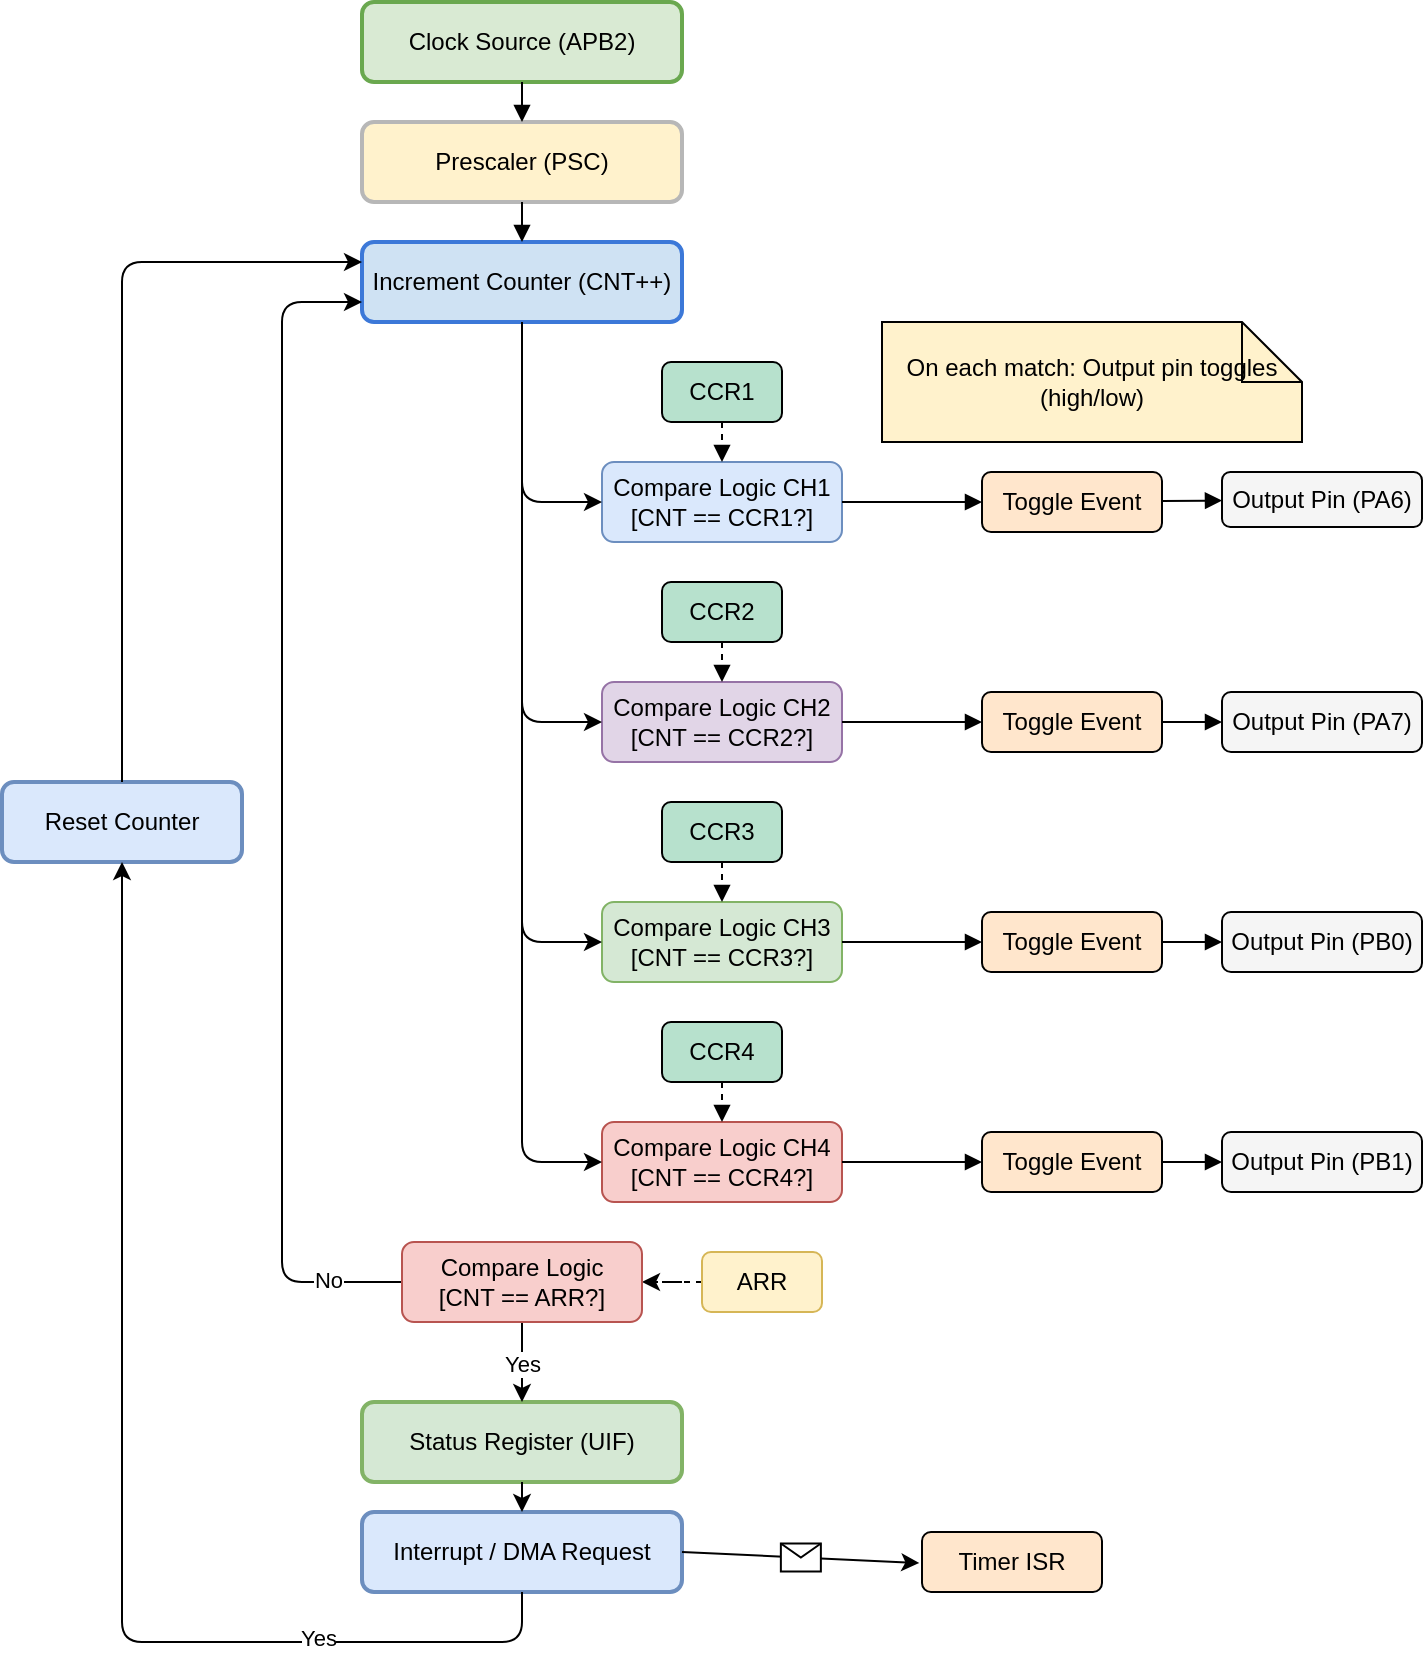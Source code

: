 <mxfile version="27.0.4">
  <diagram name="STM32 Timer Initialization and Operation" id="rlaitNVp0zsJaHUtTAnX">
    <mxGraphModel dx="450" dy="1407" grid="1" gridSize="10" guides="1" tooltips="1" connect="1" arrows="1" fold="1" page="1" pageScale="1" pageWidth="850" pageHeight="1100" math="0" shadow="0">
      <root>
        <mxCell id="0" />
        <mxCell id="1" parent="0" />
        <mxCell id="G18rk7Luz_pyVMsb6K_6-28" value="Clock Source (APB2)" style="rounded=1;whiteSpace=wrap;html=1;fillColor=#d9ead3;strokeColor=#6aa84f;strokeWidth=2;" vertex="1" parent="1">
          <mxGeometry x="280" y="-60" width="160" height="40" as="geometry" />
        </mxCell>
        <mxCell id="G18rk7Luz_pyVMsb6K_6-29" value="Prescaler (PSC)" style="rounded=1;whiteSpace=wrap;html=1;fillColor=#fff2cc;strokeColor=#b7b7b7;strokeWidth=2;" vertex="1" parent="1">
          <mxGeometry x="280" width="160" height="40" as="geometry" />
        </mxCell>
        <mxCell id="G18rk7Luz_pyVMsb6K_6-31" value="Increment Counter (CNT++)" style="rounded=1;whiteSpace=wrap;html=1;fillColor=#cfe2f3;strokeColor=#3c78d8;strokeWidth=2;" vertex="1" parent="1">
          <mxGeometry x="280" y="60" width="160" height="40" as="geometry" />
        </mxCell>
        <mxCell id="G18rk7Luz_pyVMsb6K_6-34" value="Status Register (UIF)" style="rounded=1;whiteSpace=wrap;html=1;fillColor=#d5e8d4;strokeColor=#82b366;strokeWidth=2;" vertex="1" parent="1">
          <mxGeometry x="280" y="640" width="160" height="40" as="geometry" />
        </mxCell>
        <mxCell id="G18rk7Luz_pyVMsb6K_6-35" value="Interrupt / DMA Request" style="rounded=1;whiteSpace=wrap;html=1;fillColor=#dae8fc;strokeColor=#6c8ebf;strokeWidth=2;" vertex="1" parent="1">
          <mxGeometry x="280" y="695" width="160" height="40" as="geometry" />
        </mxCell>
        <mxCell id="G18rk7Luz_pyVMsb6K_6-36" style="endArrow=block;endFill=1;strokeColor=light-dark(#000000, #4a7f33);strokeWidth=1;" edge="1" parent="1" source="G18rk7Luz_pyVMsb6K_6-28" target="G18rk7Luz_pyVMsb6K_6-29">
          <mxGeometry relative="1" as="geometry" />
        </mxCell>
        <mxCell id="G18rk7Luz_pyVMsb6K_6-37" style="endArrow=block;endFill=1;strokeColor=light-dark(#000000, #505050);strokeWidth=1;" edge="1" parent="1" source="G18rk7Luz_pyVMsb6K_6-29" target="G18rk7Luz_pyVMsb6K_6-31">
          <mxGeometry relative="1" as="geometry" />
        </mxCell>
        <mxCell id="G18rk7Luz_pyVMsb6K_6-46" value="" style="endArrow=classic;html=1;rounded=0;entryX=0.5;entryY=0;entryDx=0;entryDy=0;exitX=0.5;exitY=1;exitDx=0;exitDy=0;" edge="1" parent="1" source="G18rk7Luz_pyVMsb6K_6-34" target="G18rk7Luz_pyVMsb6K_6-35">
          <mxGeometry width="50" height="50" relative="1" as="geometry">
            <mxPoint x="420" y="700" as="sourcePoint" />
            <mxPoint x="470" y="650" as="targetPoint" />
          </mxGeometry>
        </mxCell>
        <mxCell id="G18rk7Luz_pyVMsb6K_6-47" value="Reset Counter" style="rounded=1;whiteSpace=wrap;html=1;fillColor=#dae8fc;strokeColor=#6c8ebf;strokeWidth=2;" vertex="1" parent="1">
          <mxGeometry x="100" y="330" width="120" height="40" as="geometry" />
        </mxCell>
        <mxCell id="G18rk7Luz_pyVMsb6K_6-50" value="" style="endArrow=classic;html=1;rounded=0;exitX=1;exitY=0.5;exitDx=0;exitDy=0;entryX=-0.015;entryY=0.517;entryDx=0;entryDy=0;entryPerimeter=0;" edge="1" parent="1" source="G18rk7Luz_pyVMsb6K_6-35" target="G18rk7Luz_pyVMsb6K_6-117">
          <mxGeometry relative="1" as="geometry">
            <mxPoint x="460" y="699.66" as="sourcePoint" />
            <mxPoint x="560" y="720" as="targetPoint" />
          </mxGeometry>
        </mxCell>
        <mxCell id="G18rk7Luz_pyVMsb6K_6-51" value="" style="shape=message;html=1;outlineConnect=0;" vertex="1" parent="G18rk7Luz_pyVMsb6K_6-50">
          <mxGeometry width="20" height="14" relative="1" as="geometry">
            <mxPoint x="-10" y="-7" as="offset" />
          </mxGeometry>
        </mxCell>
        <mxCell id="G18rk7Luz_pyVMsb6K_6-66" value="Compare Logic CH1&#xa;[CNT == CCR1?]" style="rounded=1;whiteSpace=wrap;html=1;fillColor=#dae8fc;strokeColor=#6c8ebf;" vertex="1" parent="1">
          <mxGeometry x="400" y="170" width="120" height="40" as="geometry" />
        </mxCell>
        <mxCell id="G18rk7Luz_pyVMsb6K_6-67" value="Compare Logic CH2&#xa;[CNT == CCR2?]" style="rounded=1;whiteSpace=wrap;html=1;fillColor=#e1d5e7;strokeColor=#9673a6;" vertex="1" parent="1">
          <mxGeometry x="400" y="280" width="120" height="40" as="geometry" />
        </mxCell>
        <mxCell id="G18rk7Luz_pyVMsb6K_6-68" value="Compare Logic CH3&#xa;[CNT == CCR3?]" style="rounded=1;whiteSpace=wrap;html=1;fillColor=#d5e8d4;strokeColor=#82b366;" vertex="1" parent="1">
          <mxGeometry x="400" y="390" width="120" height="40" as="geometry" />
        </mxCell>
        <mxCell id="G18rk7Luz_pyVMsb6K_6-69" value="Compare Logic CH4&#xa;[CNT == CCR4?]" style="rounded=1;whiteSpace=wrap;html=1;fillColor=#f8cecc;strokeColor=#b85450;" vertex="1" parent="1">
          <mxGeometry x="400" y="500" width="120" height="40" as="geometry" />
        </mxCell>
        <mxCell id="G18rk7Luz_pyVMsb6K_6-70" value="CCR1" style="rounded=1;whiteSpace=wrap;html=1;fillColor=#b7e1cd;" vertex="1" parent="1">
          <mxGeometry x="430" y="120" width="60" height="30" as="geometry" />
        </mxCell>
        <mxCell id="G18rk7Luz_pyVMsb6K_6-71" value="CCR2" style="rounded=1;whiteSpace=wrap;html=1;fillColor=#b7e1cd;" vertex="1" parent="1">
          <mxGeometry x="430" y="230" width="60" height="30" as="geometry" />
        </mxCell>
        <mxCell id="G18rk7Luz_pyVMsb6K_6-72" value="CCR3" style="rounded=1;whiteSpace=wrap;html=1;fillColor=#b7e1cd;" vertex="1" parent="1">
          <mxGeometry x="430" y="340" width="60" height="30" as="geometry" />
        </mxCell>
        <mxCell id="G18rk7Luz_pyVMsb6K_6-73" value="CCR4" style="rounded=1;whiteSpace=wrap;html=1;fillColor=#b7e1cd;" vertex="1" parent="1">
          <mxGeometry x="430" y="450" width="60" height="30" as="geometry" />
        </mxCell>
        <mxCell id="G18rk7Luz_pyVMsb6K_6-74" value="Toggle Event" style="rounded=1;whiteSpace=wrap;html=1;fillColor=#ffe6cc;" vertex="1" parent="1">
          <mxGeometry x="590" y="175" width="90" height="30" as="geometry" />
        </mxCell>
        <mxCell id="G18rk7Luz_pyVMsb6K_6-75" value="Toggle Event" style="rounded=1;whiteSpace=wrap;html=1;fillColor=#ffe6cc;" vertex="1" parent="1">
          <mxGeometry x="590" y="285" width="90" height="30" as="geometry" />
        </mxCell>
        <mxCell id="G18rk7Luz_pyVMsb6K_6-76" value="Toggle Event" style="rounded=1;whiteSpace=wrap;html=1;fillColor=#ffe6cc;" vertex="1" parent="1">
          <mxGeometry x="590" y="395" width="90" height="30" as="geometry" />
        </mxCell>
        <mxCell id="G18rk7Luz_pyVMsb6K_6-77" value="Toggle Event" style="rounded=1;whiteSpace=wrap;html=1;fillColor=#ffe6cc;" vertex="1" parent="1">
          <mxGeometry x="590" y="505" width="90" height="30" as="geometry" />
        </mxCell>
        <mxCell id="G18rk7Luz_pyVMsb6K_6-78" value="Output Pin (PA6)" style="rounded=1;whiteSpace=wrap;html=1;fillColor=#f5f5f5;" vertex="1" parent="1">
          <mxGeometry x="710" y="175" width="100" height="27.5" as="geometry" />
        </mxCell>
        <mxCell id="G18rk7Luz_pyVMsb6K_6-79" value="Output Pin (PA7)" style="rounded=1;whiteSpace=wrap;html=1;fillColor=#f5f5f5;" vertex="1" parent="1">
          <mxGeometry x="710" y="285" width="100" height="30" as="geometry" />
        </mxCell>
        <mxCell id="G18rk7Luz_pyVMsb6K_6-80" value="Output Pin (PB0)" style="rounded=1;whiteSpace=wrap;html=1;fillColor=#f5f5f5;" vertex="1" parent="1">
          <mxGeometry x="710" y="395" width="100" height="30" as="geometry" />
        </mxCell>
        <mxCell id="G18rk7Luz_pyVMsb6K_6-81" value="Output Pin (PB1)" style="rounded=1;whiteSpace=wrap;html=1;fillColor=#f5f5f5;" vertex="1" parent="1">
          <mxGeometry x="710" y="505" width="100" height="30" as="geometry" />
        </mxCell>
        <mxCell id="G18rk7Luz_pyVMsb6K_6-86" style="endArrow=block;endFill=1;dashed=1;" edge="1" parent="1" source="G18rk7Luz_pyVMsb6K_6-70" target="G18rk7Luz_pyVMsb6K_6-66">
          <mxGeometry relative="1" as="geometry" />
        </mxCell>
        <mxCell id="G18rk7Luz_pyVMsb6K_6-87" style="endArrow=block;endFill=1;dashed=1;" edge="1" parent="1" source="G18rk7Luz_pyVMsb6K_6-71" target="G18rk7Luz_pyVMsb6K_6-67">
          <mxGeometry relative="1" as="geometry" />
        </mxCell>
        <mxCell id="G18rk7Luz_pyVMsb6K_6-88" style="endArrow=block;endFill=1;dashed=1;" edge="1" parent="1" source="G18rk7Luz_pyVMsb6K_6-72" target="G18rk7Luz_pyVMsb6K_6-68">
          <mxGeometry relative="1" as="geometry" />
        </mxCell>
        <mxCell id="G18rk7Luz_pyVMsb6K_6-89" style="endArrow=block;endFill=1;dashed=1;" edge="1" parent="1" source="G18rk7Luz_pyVMsb6K_6-73" target="G18rk7Luz_pyVMsb6K_6-69">
          <mxGeometry relative="1" as="geometry" />
        </mxCell>
        <mxCell id="G18rk7Luz_pyVMsb6K_6-90" style="endArrow=block;endFill=1;entryX=0;entryY=0.5;entryDx=0;entryDy=0;" edge="1" parent="1" source="G18rk7Luz_pyVMsb6K_6-66" target="G18rk7Luz_pyVMsb6K_6-74">
          <mxGeometry relative="1" as="geometry">
            <mxPoint x="680" y="190" as="targetPoint" />
          </mxGeometry>
        </mxCell>
        <mxCell id="G18rk7Luz_pyVMsb6K_6-91" style="endArrow=block;endFill=1;" edge="1" parent="1" source="G18rk7Luz_pyVMsb6K_6-67" target="G18rk7Luz_pyVMsb6K_6-75">
          <mxGeometry relative="1" as="geometry" />
        </mxCell>
        <mxCell id="G18rk7Luz_pyVMsb6K_6-92" style="endArrow=block;endFill=1;" edge="1" parent="1" source="G18rk7Luz_pyVMsb6K_6-68" target="G18rk7Luz_pyVMsb6K_6-76">
          <mxGeometry relative="1" as="geometry" />
        </mxCell>
        <mxCell id="G18rk7Luz_pyVMsb6K_6-93" style="endArrow=block;endFill=1;" edge="1" parent="1" source="G18rk7Luz_pyVMsb6K_6-69" target="G18rk7Luz_pyVMsb6K_6-77">
          <mxGeometry relative="1" as="geometry" />
        </mxCell>
        <mxCell id="G18rk7Luz_pyVMsb6K_6-94" style="endArrow=block;endFill=1;" edge="1" parent="1" source="G18rk7Luz_pyVMsb6K_6-74" target="G18rk7Luz_pyVMsb6K_6-78">
          <mxGeometry relative="1" as="geometry" />
        </mxCell>
        <mxCell id="G18rk7Luz_pyVMsb6K_6-95" style="endArrow=block;endFill=1;" edge="1" parent="1" source="G18rk7Luz_pyVMsb6K_6-75" target="G18rk7Luz_pyVMsb6K_6-79">
          <mxGeometry relative="1" as="geometry" />
        </mxCell>
        <mxCell id="G18rk7Luz_pyVMsb6K_6-96" style="endArrow=block;endFill=1;" edge="1" parent="1" source="G18rk7Luz_pyVMsb6K_6-76" target="G18rk7Luz_pyVMsb6K_6-80">
          <mxGeometry relative="1" as="geometry" />
        </mxCell>
        <mxCell id="G18rk7Luz_pyVMsb6K_6-97" style="endArrow=block;endFill=1;" edge="1" parent="1" source="G18rk7Luz_pyVMsb6K_6-77" target="G18rk7Luz_pyVMsb6K_6-81">
          <mxGeometry relative="1" as="geometry" />
        </mxCell>
        <mxCell id="G18rk7Luz_pyVMsb6K_6-98" value="On each match: Output pin toggles (high/low)" style="shape=note;whiteSpace=wrap;html=1;fillColor=#fff2cc;" vertex="1" parent="1">
          <mxGeometry x="540" y="100" width="210" height="60" as="geometry" />
        </mxCell>
        <mxCell id="G18rk7Luz_pyVMsb6K_6-99" value="" style="curved=1;endArrow=classic;html=1;rounded=0;exitX=0.5;exitY=1;exitDx=0;exitDy=0;entryX=0;entryY=0.5;entryDx=0;entryDy=0;" edge="1" parent="1" source="G18rk7Luz_pyVMsb6K_6-31" target="G18rk7Luz_pyVMsb6K_6-66">
          <mxGeometry width="50" height="50" relative="1" as="geometry">
            <mxPoint x="360" y="120" as="sourcePoint" />
            <mxPoint x="310" y="380" as="targetPoint" />
            <Array as="points">
              <mxPoint x="360" y="170" />
              <mxPoint x="360" y="190" />
              <mxPoint x="380" y="190" />
            </Array>
          </mxGeometry>
        </mxCell>
        <mxCell id="G18rk7Luz_pyVMsb6K_6-100" value="" style="curved=1;endArrow=classic;html=1;rounded=0;entryX=0;entryY=0.5;entryDx=0;entryDy=0;exitX=0.5;exitY=1;exitDx=0;exitDy=0;" edge="1" parent="1" source="G18rk7Luz_pyVMsb6K_6-31" target="G18rk7Luz_pyVMsb6K_6-67">
          <mxGeometry width="50" height="50" relative="1" as="geometry">
            <mxPoint x="360" y="120" as="sourcePoint" />
            <mxPoint x="370" y="400" as="targetPoint" />
            <Array as="points">
              <mxPoint x="360" y="280" />
              <mxPoint x="360" y="300" />
              <mxPoint x="380" y="300" />
            </Array>
          </mxGeometry>
        </mxCell>
        <mxCell id="G18rk7Luz_pyVMsb6K_6-101" value="" style="curved=1;endArrow=classic;html=1;rounded=0;entryX=0;entryY=0.5;entryDx=0;entryDy=0;exitX=0.5;exitY=1;exitDx=0;exitDy=0;" edge="1" parent="1" source="G18rk7Luz_pyVMsb6K_6-31" target="G18rk7Luz_pyVMsb6K_6-68">
          <mxGeometry width="50" height="50" relative="1" as="geometry">
            <mxPoint x="360" y="270" as="sourcePoint" />
            <mxPoint x="350" y="400" as="targetPoint" />
            <Array as="points">
              <mxPoint x="360" y="390" />
              <mxPoint x="360" y="410" />
              <mxPoint x="380" y="410" />
            </Array>
          </mxGeometry>
        </mxCell>
        <mxCell id="G18rk7Luz_pyVMsb6K_6-102" value="" style="curved=1;endArrow=classic;html=1;rounded=0;entryX=0;entryY=0.5;entryDx=0;entryDy=0;exitX=0.5;exitY=1;exitDx=0;exitDy=0;" edge="1" parent="1" source="G18rk7Luz_pyVMsb6K_6-31" target="G18rk7Luz_pyVMsb6K_6-69">
          <mxGeometry width="50" height="50" relative="1" as="geometry">
            <mxPoint x="360" y="110" as="sourcePoint" />
            <mxPoint x="370" y="500" as="targetPoint" />
            <Array as="points">
              <mxPoint x="360" y="500" />
              <mxPoint x="360" y="520" />
              <mxPoint x="380" y="520" />
            </Array>
          </mxGeometry>
        </mxCell>
        <mxCell id="G18rk7Luz_pyVMsb6K_6-107" value="" style="curved=1;endArrow=classic;html=1;rounded=0;exitX=0;exitY=0.5;exitDx=0;exitDy=0;entryX=0;entryY=0.75;entryDx=0;entryDy=0;" edge="1" parent="1" source="G18rk7Luz_pyVMsb6K_6-119" target="G18rk7Luz_pyVMsb6K_6-31">
          <mxGeometry width="50" height="50" relative="1" as="geometry">
            <mxPoint x="320" y="600.0" as="sourcePoint" />
            <mxPoint x="250" y="150" as="targetPoint" />
            <Array as="points">
              <mxPoint x="260" y="580" />
              <mxPoint x="240" y="580" />
              <mxPoint x="240" y="560" />
              <mxPoint x="240" y="110" />
              <mxPoint x="240" y="90" />
              <mxPoint x="260" y="90" />
            </Array>
          </mxGeometry>
        </mxCell>
        <mxCell id="G18rk7Luz_pyVMsb6K_6-109" value="No" style="edgeLabel;html=1;align=center;verticalAlign=middle;resizable=0;points=[];" vertex="1" connectable="0" parent="G18rk7Luz_pyVMsb6K_6-107">
          <mxGeometry x="-0.875" y="-1" relative="1" as="geometry">
            <mxPoint as="offset" />
          </mxGeometry>
        </mxCell>
        <mxCell id="G18rk7Luz_pyVMsb6K_6-108" value="" style="curved=1;endArrow=classic;html=1;rounded=0;entryX=0.5;entryY=1;entryDx=0;entryDy=0;exitX=0.5;exitY=1;exitDx=0;exitDy=0;" edge="1" parent="1" source="G18rk7Luz_pyVMsb6K_6-35" target="G18rk7Luz_pyVMsb6K_6-47">
          <mxGeometry width="50" height="50" relative="1" as="geometry">
            <mxPoint x="340" y="750" as="sourcePoint" />
            <mxPoint x="160" y="370" as="targetPoint" />
            <Array as="points">
              <mxPoint x="360" y="740" />
              <mxPoint x="360" y="760" />
              <mxPoint x="340" y="760" />
              <mxPoint x="180" y="760" />
              <mxPoint x="160" y="760" />
              <mxPoint x="160" y="740" />
            </Array>
          </mxGeometry>
        </mxCell>
        <mxCell id="G18rk7Luz_pyVMsb6K_6-121" value="Yes" style="edgeLabel;html=1;align=center;verticalAlign=middle;resizable=0;points=[];" vertex="1" connectable="0" parent="G18rk7Luz_pyVMsb6K_6-108">
          <mxGeometry x="-0.585" y="-2" relative="1" as="geometry">
            <mxPoint as="offset" />
          </mxGeometry>
        </mxCell>
        <mxCell id="G18rk7Luz_pyVMsb6K_6-111" value="" style="endArrow=classic;html=1;rounded=0;entryX=0.5;entryY=0;entryDx=0;entryDy=0;exitX=0.5;exitY=1;exitDx=0;exitDy=0;" edge="1" parent="1" source="G18rk7Luz_pyVMsb6K_6-119" target="G18rk7Luz_pyVMsb6K_6-34">
          <mxGeometry width="50" height="50" relative="1" as="geometry">
            <mxPoint x="360" y="600.0" as="sourcePoint" />
            <mxPoint x="220" y="640" as="targetPoint" />
          </mxGeometry>
        </mxCell>
        <mxCell id="G18rk7Luz_pyVMsb6K_6-113" value="Yes" style="edgeLabel;html=1;align=center;verticalAlign=middle;resizable=0;points=[];" vertex="1" connectable="0" parent="G18rk7Luz_pyVMsb6K_6-111">
          <mxGeometry x="-0.136" relative="1" as="geometry">
            <mxPoint y="3" as="offset" />
          </mxGeometry>
        </mxCell>
        <mxCell id="G18rk7Luz_pyVMsb6K_6-112" value="" style="curved=1;endArrow=classic;html=1;rounded=0;entryX=0;entryY=0.25;entryDx=0;entryDy=0;exitX=0.5;exitY=0;exitDx=0;exitDy=0;" edge="1" parent="1" source="G18rk7Luz_pyVMsb6K_6-47" target="G18rk7Luz_pyVMsb6K_6-31">
          <mxGeometry width="50" height="50" relative="1" as="geometry">
            <mxPoint x="130" y="170" as="sourcePoint" />
            <mxPoint x="180" y="120" as="targetPoint" />
            <Array as="points">
              <mxPoint x="160" y="90" />
              <mxPoint x="160" y="70" />
              <mxPoint x="180" y="70" />
            </Array>
          </mxGeometry>
        </mxCell>
        <mxCell id="G18rk7Luz_pyVMsb6K_6-116" value="" style="edgeStyle=orthogonalEdgeStyle;rounded=0;orthogonalLoop=1;jettySize=auto;html=1;dashed=1;entryX=1;entryY=0.5;entryDx=0;entryDy=0;" edge="1" parent="1" source="G18rk7Luz_pyVMsb6K_6-115" target="G18rk7Luz_pyVMsb6K_6-119">
          <mxGeometry relative="1" as="geometry">
            <mxPoint x="340" y="590.0" as="targetPoint" />
          </mxGeometry>
        </mxCell>
        <mxCell id="G18rk7Luz_pyVMsb6K_6-115" value="ARR" style="rounded=1;whiteSpace=wrap;html=1;fillColor=#fff2cc;strokeColor=#d6b656;" vertex="1" parent="1">
          <mxGeometry x="450" y="565" width="60" height="30" as="geometry" />
        </mxCell>
        <mxCell id="G18rk7Luz_pyVMsb6K_6-117" value="Timer ISR" style="rounded=1;whiteSpace=wrap;html=1;fillColor=#ffe6cc;" vertex="1" parent="1">
          <mxGeometry x="560" y="705" width="90" height="30" as="geometry" />
        </mxCell>
        <mxCell id="G18rk7Luz_pyVMsb6K_6-119" value="Compare Logic&lt;br&gt;[CNT == ARR?]" style="rounded=1;whiteSpace=wrap;html=1;fillColor=#f8cecc;strokeColor=#b85450;" vertex="1" parent="1">
          <mxGeometry x="300" y="560" width="120" height="40" as="geometry" />
        </mxCell>
      </root>
    </mxGraphModel>
  </diagram>
</mxfile>
